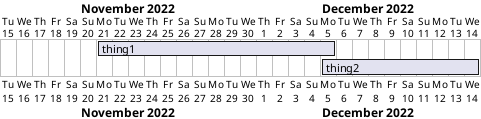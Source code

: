 @startgantt
[thing1] lasts 15 days
[thing2] lasts 10 days
Project starts 2022-11-15
[thing1] starts 2022-11-21
[thing2] starts 2022-12-5
@endgantt